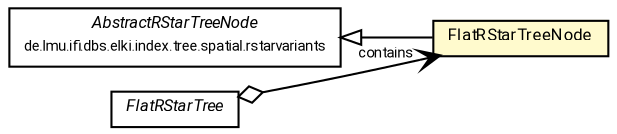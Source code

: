 #!/usr/local/bin/dot
#
# Class diagram 
# Generated by UMLGraph version R5_7_2-60-g0e99a6 (http://www.spinellis.gr/umlgraph/)
#

digraph G {
	graph [fontnames="svg"]
	edge [fontname="Roboto",fontsize=7,labelfontname="Roboto",labelfontsize=7,color="black"];
	node [fontname="Roboto",fontcolor="black",fontsize=8,shape=plaintext,margin=0,width=0,height=0];
	nodesep=0.15;
	ranksep=0.25;
	rankdir=LR;
	// de.lmu.ifi.dbs.elki.index.tree.spatial.rstarvariants.AbstractRStarTreeNode<N extends de.lmu.ifi.dbs.elki.index.tree.spatial.rstarvariants.AbstractRStarTreeNode<N, E>, E extends de.lmu.ifi.dbs.elki.index.tree.spatial.SpatialEntry>
	c4468459 [label=<<table title="de.lmu.ifi.dbs.elki.index.tree.spatial.rstarvariants.AbstractRStarTreeNode" border="0" cellborder="1" cellspacing="0" cellpadding="2" href="../AbstractRStarTreeNode.html" target="_parent">
		<tr><td><table border="0" cellspacing="0" cellpadding="1">
		<tr><td align="center" balign="center"> <font face="Roboto"><i>AbstractRStarTreeNode</i></font> </td></tr>
		<tr><td align="center" balign="center"> <font face="Roboto" point-size="7.0">de.lmu.ifi.dbs.elki.index.tree.spatial.rstarvariants</font> </td></tr>
		</table></td></tr>
		</table>>, URL="../AbstractRStarTreeNode.html"];
	// de.lmu.ifi.dbs.elki.index.tree.spatial.rstarvariants.flat.FlatRStarTreeNode
	c4468464 [label=<<table title="de.lmu.ifi.dbs.elki.index.tree.spatial.rstarvariants.flat.FlatRStarTreeNode" border="0" cellborder="1" cellspacing="0" cellpadding="2" bgcolor="lemonChiffon" href="FlatRStarTreeNode.html" target="_parent">
		<tr><td><table border="0" cellspacing="0" cellpadding="1">
		<tr><td align="center" balign="center"> <font face="Roboto">FlatRStarTreeNode</font> </td></tr>
		</table></td></tr>
		</table>>, URL="FlatRStarTreeNode.html"];
	// de.lmu.ifi.dbs.elki.index.tree.spatial.rstarvariants.flat.FlatRStarTree
	c4468465 [label=<<table title="de.lmu.ifi.dbs.elki.index.tree.spatial.rstarvariants.flat.FlatRStarTree" border="0" cellborder="1" cellspacing="0" cellpadding="2" href="FlatRStarTree.html" target="_parent">
		<tr><td><table border="0" cellspacing="0" cellpadding="1">
		<tr><td align="center" balign="center"> <font face="Roboto"><i>FlatRStarTree</i></font> </td></tr>
		</table></td></tr>
		</table>>, URL="FlatRStarTree.html"];
	// de.lmu.ifi.dbs.elki.index.tree.spatial.rstarvariants.flat.FlatRStarTreeNode extends de.lmu.ifi.dbs.elki.index.tree.spatial.rstarvariants.AbstractRStarTreeNode<N extends de.lmu.ifi.dbs.elki.index.tree.spatial.rstarvariants.AbstractRStarTreeNode<N, E>, E extends de.lmu.ifi.dbs.elki.index.tree.spatial.SpatialEntry>
	c4468459 -> c4468464 [arrowtail=empty,dir=back,weight=10];
	// de.lmu.ifi.dbs.elki.index.tree.spatial.rstarvariants.flat.FlatRStarTree navhas de.lmu.ifi.dbs.elki.index.tree.spatial.rstarvariants.flat.FlatRStarTreeNode
	c4468465 -> c4468464 [arrowhead=open,arrowtail=ediamond,dir=both,weight=3,label="contains"];
}

